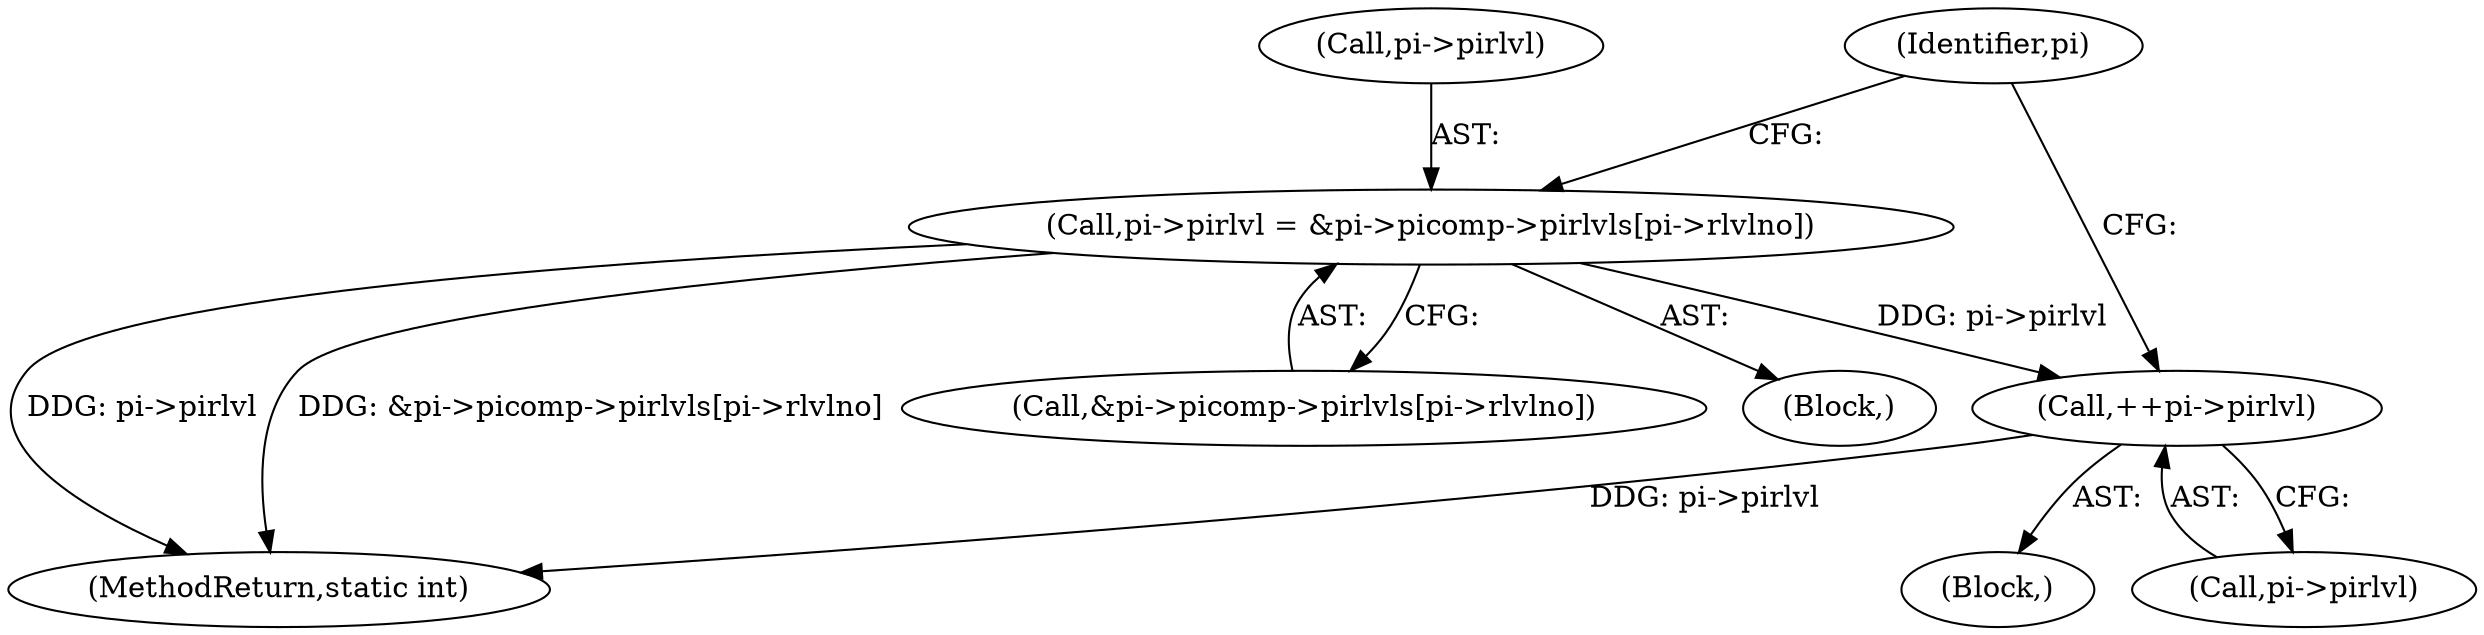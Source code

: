 digraph "0_jasper_1f0dfe5a42911b6880a1445f13f6d615ddb55387@array" {
"1000399" [label="(Call,pi->pirlvl = &pi->picomp->pirlvls[pi->rlvlno])"];
"1000435" [label="(Call,++pi->pirlvl)"];
"1000416" [label="(Identifier,pi)"];
"1000403" [label="(Call,&pi->picomp->pirlvls[pi->rlvlno])"];
"1000699" [label="(MethodReturn,static int)"];
"1000436" [label="(Call,pi->pirlvl)"];
"1000391" [label="(Block,)"];
"1000400" [label="(Call,pi->pirlvl)"];
"1000399" [label="(Call,pi->pirlvl = &pi->picomp->pirlvls[pi->rlvlno])"];
"1000435" [label="(Call,++pi->pirlvl)"];
"1000430" [label="(Block,)"];
"1000399" -> "1000391"  [label="AST: "];
"1000399" -> "1000403"  [label="CFG: "];
"1000400" -> "1000399"  [label="AST: "];
"1000403" -> "1000399"  [label="AST: "];
"1000416" -> "1000399"  [label="CFG: "];
"1000399" -> "1000699"  [label="DDG: &pi->picomp->pirlvls[pi->rlvlno]"];
"1000399" -> "1000699"  [label="DDG: pi->pirlvl"];
"1000399" -> "1000435"  [label="DDG: pi->pirlvl"];
"1000435" -> "1000430"  [label="AST: "];
"1000435" -> "1000436"  [label="CFG: "];
"1000436" -> "1000435"  [label="AST: "];
"1000416" -> "1000435"  [label="CFG: "];
"1000435" -> "1000699"  [label="DDG: pi->pirlvl"];
}
